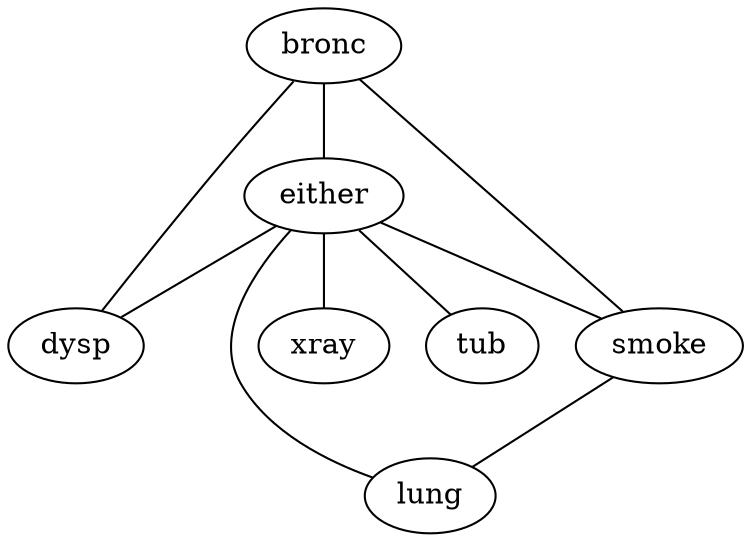 digraph G {
    "smoke" -> "lung" [dir = none];
    "bronc" -> "dysp" [dir = none];
    "either" -> "tub" [dir = none];
    "either" -> "dysp" [dir = none];
    "either" -> "smoke" [dir = none];
    "bronc" -> "smoke" [dir = none];
    "either" -> "xray" [dir = none];
    "either" -> "lung" [dir = none];
    "bronc" -> "either" [dir = none];
}
